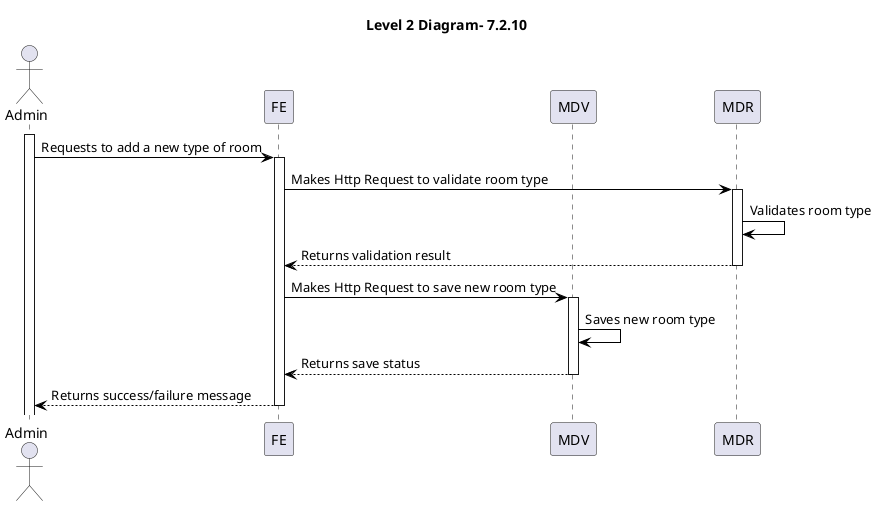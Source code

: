 @startuml add_room_types_level_2

title Level 2 Diagram- 7.2.10
hide empty members

skinparam class {
    BackgroundColor<<valueObject>> #D6EAF8
    BackgroundColor<<root>> #FDEBD0
    BackgroundColor<<service>> #D1F2EB
    BackgroundColor #FEF9E7
    ArrowColor Black
}

skinparam package {
    BackgroundColor #EBF5FB
}

actor Admin as A
participant FE as FE
participant MDV as MDV
participant MDR as MDR

activate A
A -> FE: Requests to add a new type of room
activate FE
FE -> MDR: Makes Http Request to validate room type
activate MDR
MDR -> MDR: Validates room type
MDR --> FE: Returns validation result
deactivate MDR
FE -> MDV: Makes Http Request to save new room type
activate MDV
MDV -> MDV: Saves new room type
MDV --> FE: Returns save status
deactivate MDV
FE --> A: Returns success/failure message
deactivate FE

@enduml